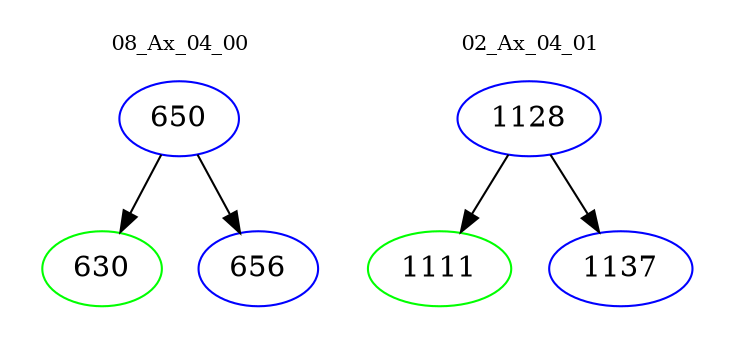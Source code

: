 digraph{
subgraph cluster_0 {
color = white
label = "08_Ax_04_00";
fontsize=10;
T0_650 [label="650", color="blue"]
T0_650 -> T0_630 [color="black"]
T0_630 [label="630", color="green"]
T0_650 -> T0_656 [color="black"]
T0_656 [label="656", color="blue"]
}
subgraph cluster_1 {
color = white
label = "02_Ax_04_01";
fontsize=10;
T1_1128 [label="1128", color="blue"]
T1_1128 -> T1_1111 [color="black"]
T1_1111 [label="1111", color="green"]
T1_1128 -> T1_1137 [color="black"]
T1_1137 [label="1137", color="blue"]
}
}
